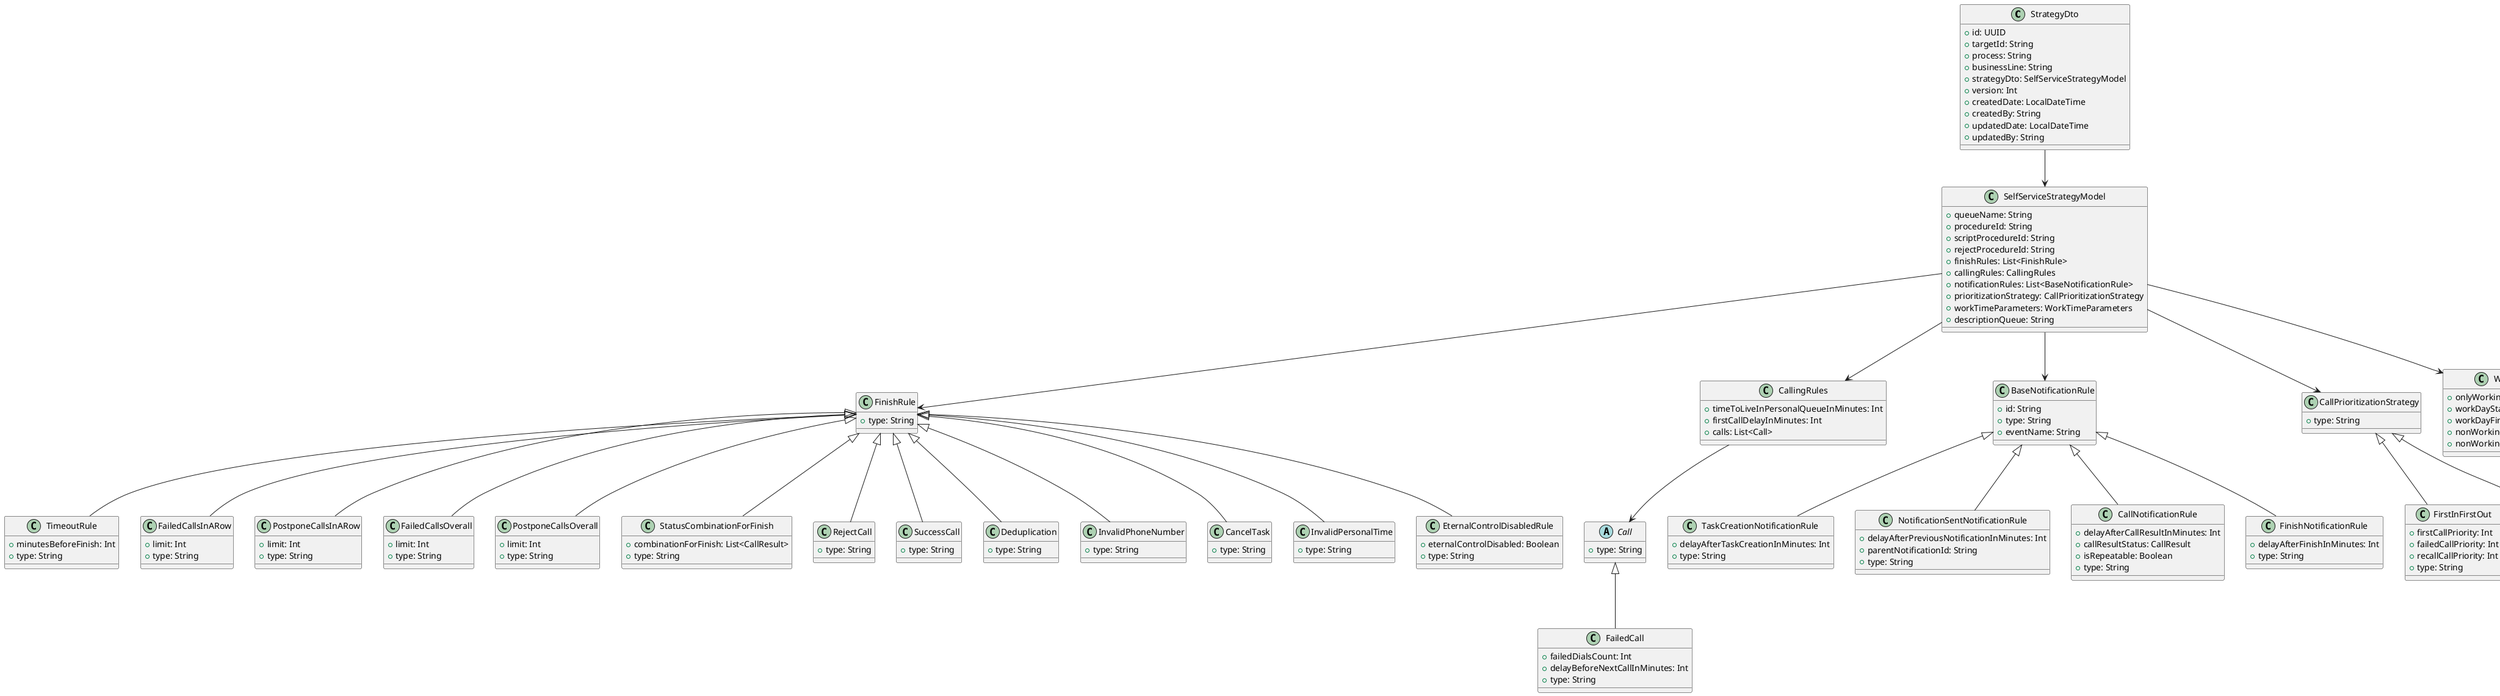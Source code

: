 @startuml

class StrategyDto {
    +id: UUID
    +targetId: String
    +process: String
    +businessLine: String
    +strategyDto: SelfServiceStrategyModel
    +version: Int
    +createdDate: LocalDateTime
    +createdBy: String
    +updatedDate: LocalDateTime
    +updatedBy: String
}

class SelfServiceStrategyModel {
    +queueName: String
    +procedureId: String
    +scriptProcedureId: String
    +rejectProcedureId: String
    +finishRules: List<FinishRule>
    +callingRules: CallingRules
    +notificationRules: List<BaseNotificationRule>
    +prioritizationStrategy: CallPrioritizationStrategy
    +workTimeParameters: WorkTimeParameters
    +descriptionQueue: String
}

class FinishRule {
    +type: String
}

class TimeoutRule {
    +minutesBeforeFinish: Int
    +type: String
}

class FailedCallsInARow {
    +limit: Int
    +type: String
}

class PostponeCallsInARow {
    +limit: Int
    +type: String
}

class FailedCallsOverall {
    +limit: Int
    +type: String
}

class PostponeCallsOverall {
    +limit: Int
    +type: String
}

class StatusCombinationForFinish {
    +combinationForFinish: List<CallResult>
    +type: String
}

class RejectCall {
    +type: String
}

class SuccessCall {
    +type: String
}

class Deduplication {
    +type: String
}

class InvalidPhoneNumber {
    +type: String
}

class CancelTask {
    +type: String
}

class InvalidPersonalTime {
    +type: String
}

class EternalControlDisabledRule {
    +eternalControlDisabled: Boolean
    +type: String
}

class CallingRules {
    +timeToLiveInPersonalQueueInMinutes: Int
    +firstCallDelayInMinutes: Int
    +calls: List<Call>
}

abstract class Call {
    +type: String
}

class FailedCall {
    +failedDialsCount: Int
    +delayBeforeNextCallInMinutes: Int
    +type: String
}

class BaseNotificationRule {
    +id: String
    +type: String
    +eventName: String
}

class TaskCreationNotificationRule {
    +delayAfterTaskCreationInMinutes: Int
    +type: String
}

class NotificationSentNotificationRule {
    +delayAfterPreviousNotificationInMinutes: Int
    +parentNotificationId: String
    +type: String
}

class CallNotificationRule {
    +delayAfterCallResultInMinutes: Int
    +callResultStatus: CallResult
    +isRepeatable: Boolean
    +type: String
}

class FinishNotificationRule {
    +delayAfterFinishInMinutes: Int
    +type: String
}

class CallPrioritizationStrategy {
    +type: String
}

class FirstInFirstOut {
    +firstCallPriority: Int
    +failedCallPriority: Int
    +recallCallPriority: Int
    +type: String
}

class LastInFirstOut {
    +firstCallPriority: Int
    +failedCallPriority: Int
    +recallCallPriority: Int
    +delayBeforeDecreasingPriorityInMinutes: Int
    +decreasingPriorityStep: Int
    +type: String
}

class WorkTimeParameters {
    +onlyWorkingDays: Boolean
    +workDayStartTime: LocalTime
    +workDayFinishTime: LocalTime
    +nonWorkingDayStartTime: LocalTime
    +nonWorkingDayFinishTime: LocalTime
}

StrategyDto --> SelfServiceStrategyModel
SelfServiceStrategyModel --> FinishRule
SelfServiceStrategyModel --> CallingRules
SelfServiceStrategyModel --> BaseNotificationRule
SelfServiceStrategyModel --> CallPrioritizationStrategy
SelfServiceStrategyModel --> WorkTimeParameters

FinishRule <|-- TimeoutRule
FinishRule <|-- FailedCallsInARow
FinishRule <|-- PostponeCallsInARow
FinishRule <|-- FailedCallsOverall
FinishRule <|-- PostponeCallsOverall
FinishRule <|-- StatusCombinationForFinish
FinishRule <|-- RejectCall
FinishRule <|-- SuccessCall
FinishRule <|-- Deduplication
FinishRule <|-- InvalidPhoneNumber
FinishRule <|-- CancelTask
FinishRule <|-- InvalidPersonalTime
FinishRule <|-- EternalControlDisabledRule

CallingRules --> Call
Call <|-- FailedCall

BaseNotificationRule <|-- TaskCreationNotificationRule
BaseNotificationRule <|-- NotificationSentNotificationRule
BaseNotificationRule <|-- CallNotificationRule
BaseNotificationRule <|-- FinishNotificationRule

CallPrioritizationStrategy <|-- FirstInFirstOut
CallPrioritizationStrategy <|-- LastInFirstOut

@enduml
